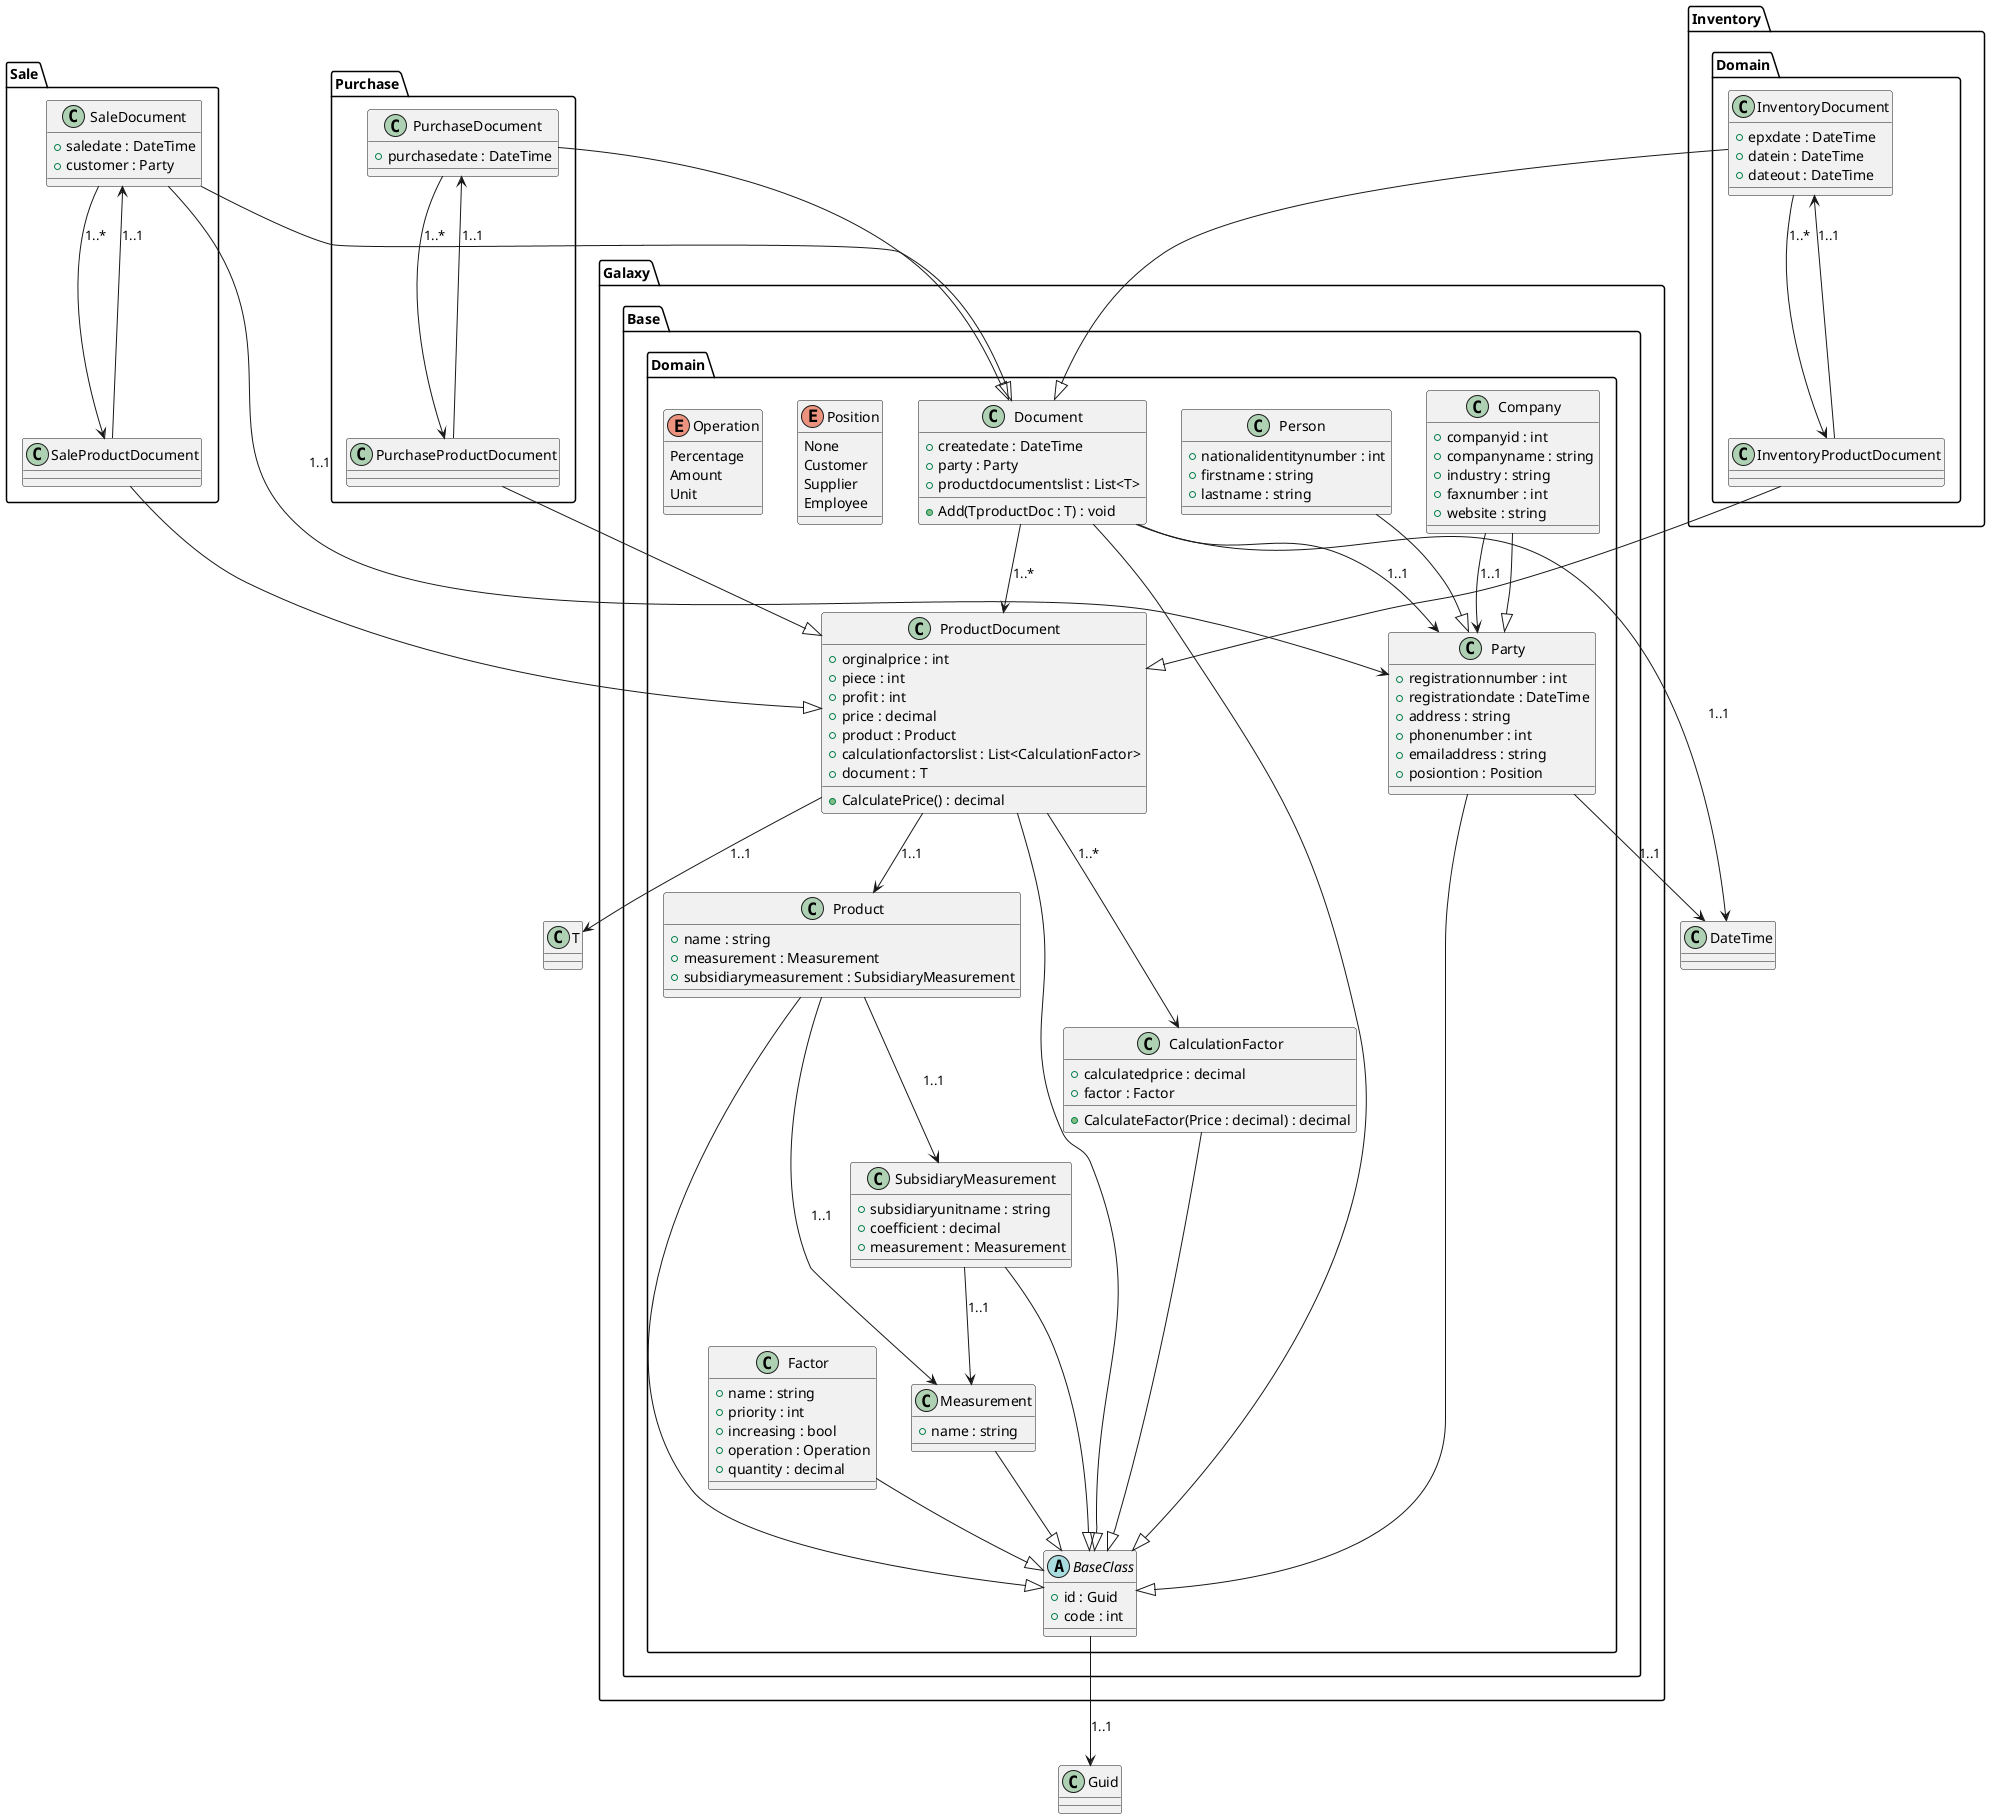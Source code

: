 @startuml PIM_Model
' Complete Platform-Independent Model

package "Galaxy.Base.Domain" {
  abstract class BaseClass {
    +id : Guid
    +code : int
  }
  class CalculationFactor {
    +calculatedprice : decimal
    +factor : Factor
    +CalculateFactor(Price : decimal) : decimal
  }
  class Company {
    +companyid : int
    +companyname : string
    +industry : string
    +faxnumber : int
    +website : string
  }
  class Document {
    +createdate : DateTime
    +party : Party
    +productdocumentslist : List<T>
    +Add(TproductDoc : T) : void
  }
  class Factor {
    +name : string
    +priority : int
    +increasing : bool
    +operation : Operation
    +quantity : decimal
  }
  class Measurement {
    +name : string
  }
  class Party {
    +registrationnumber : int
    +registrationdate : DateTime
    +address : string
    +phonenumber : int
    +emailaddress : string
    +posiontion : Position
  }
  class Person {
    +nationalidentitynumber : int
    +firstname : string
    +lastname : string
  }
  enum Position {
    None
    Customer
    Supplier
    Employee
  }
  class Product {
    +name : string
    +measurement : Measurement
    +subsidiarymeasurement : SubsidiaryMeasurement
  }
  class ProductDocument {
    +orginalprice : int
    +piece : int
    +profit : int
    +price : decimal
    +product : Product
    +calculationfactorslist : List<CalculationFactor>
    +document : T
    +CalculatePrice() : decimal
  }
  class SubsidiaryMeasurement {
    +subsidiaryunitname : string
    +coefficient : decimal
    +measurement : Measurement
  }
  enum Operation {
    Percentage
    Amount
    Unit
  }
}

package "Inventory.Domain" {
  class InventoryDocument {
    +epxdate : DateTime
    +datein : DateTime
    +dateout : DateTime
  }
  class InventoryProductDocument {
  }
}

package "Purchase" {
  class PurchaseDocument {
    +purchasedate : DateTime
  }
  class PurchaseProductDocument {
  }
}

package "Sale" {
  class SaleDocument {
    +saledate : DateTime
    +customer : Party
  }
  class SaleProductDocument {
  }
}

' Inheritance
CalculationFactor --|> BaseClass
Company --|> Party
Document --|> BaseClass
Factor --|> BaseClass
Measurement --|> BaseClass
Party --|> BaseClass
Person --|> Party
Product --|> BaseClass
ProductDocument --|> BaseClass
SubsidiaryMeasurement --|> BaseClass
InventoryDocument --|> Document
InventoryProductDocument --|> ProductDocument
PurchaseDocument --|> Document
PurchaseProductDocument --|> ProductDocument
SaleDocument --|> Document
SaleProductDocument --|> ProductDocument

' Associations (excluding Enums already modeled as attributes)
BaseClass --> Guid : 1..1
Company --> Party : 1..1
Document --> DateTime : 1..1
Document --> Party : 1..1
Document --> ProductDocument : 1..*
Party --> DateTime : 1..1
Product --> Measurement : 1..1
Product --> SubsidiaryMeasurement : 1..1
ProductDocument --> Product : 1..1
ProductDocument --> CalculationFactor : 1..*
ProductDocument --> T : 1..1
SubsidiaryMeasurement --> Measurement : 1..1
InventoryDocument --> InventoryProductDocument : 1..*
InventoryProductDocument --> InventoryDocument : 1..1
PurchaseDocument --> PurchaseProductDocument : 1..*
PurchaseProductDocument --> PurchaseDocument : 1..1
SaleDocument --> SaleProductDocument : 1..*
SaleDocument --> Party : 1..1
SaleProductDocument --> SaleDocument : 1..1
}

@enduml